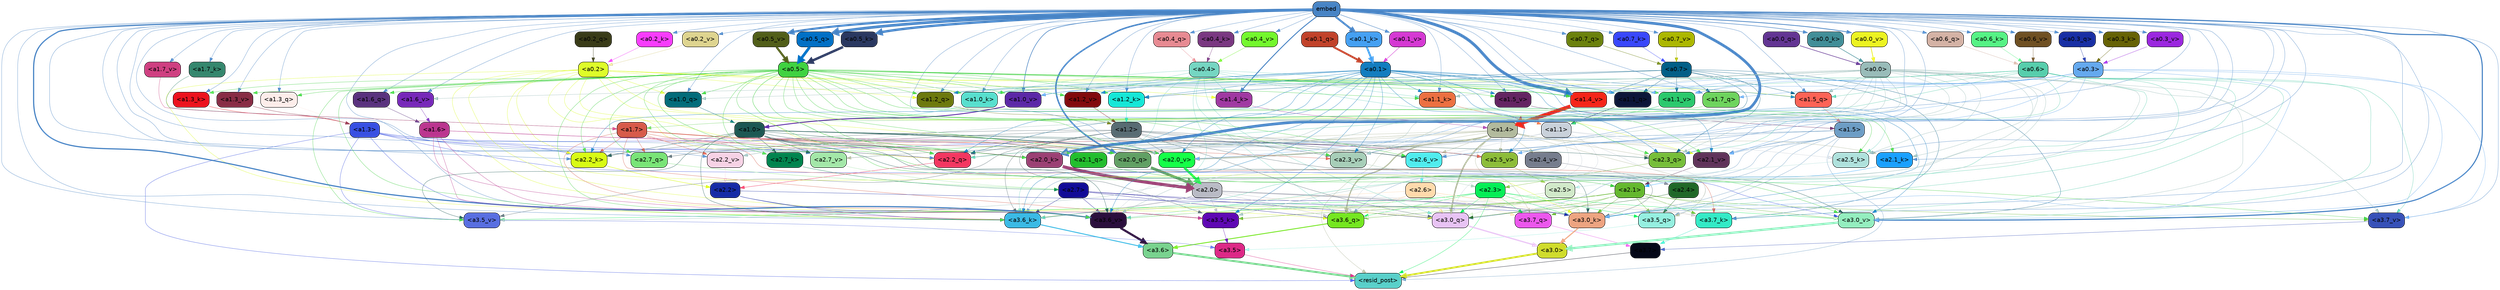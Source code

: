 strict digraph "" {
	graph [bgcolor=transparent,
		layout=dot,
		overlap=false,
		splines=true
	];
	"<a3.7>"	[color=black,
		fillcolor="#050818",
		fontname=Helvetica,
		shape=box,
		style="filled, rounded"];
	"<resid_post>"	[color=black,
		fillcolor="#59d0ca",
		fontname=Helvetica,
		shape=box,
		style="filled, rounded"];
	"<a3.7>" -> "<resid_post>"	[color="#050818",
		penwidth=0.6239100098609924];
	"<a3.6>"	[color=black,
		fillcolor="#79d38f",
		fontname=Helvetica,
		shape=box,
		style="filled, rounded"];
	"<a3.6>" -> "<resid_post>"	[color="#79d38f",
		penwidth=4.569062113761902];
	"<a3.5>"	[color=black,
		fillcolor="#dd2987",
		fontname=Helvetica,
		shape=box,
		style="filled, rounded"];
	"<a3.5>" -> "<resid_post>"	[color="#dd2987",
		penwidth=0.6];
	"<a3.0>"	[color=black,
		fillcolor="#d0dc2c",
		fontname=Helvetica,
		shape=box,
		style="filled, rounded"];
	"<a3.0>" -> "<resid_post>"	[color="#d0dc2c",
		penwidth=4.283544182777405];
	"<a2.3>"	[color=black,
		fillcolor="#05ee56",
		fontname=Helvetica,
		shape=box,
		style="filled, rounded"];
	"<a2.3>" -> "<resid_post>"	[color="#05ee56",
		penwidth=0.6];
	"<a3.7_q>"	[color=black,
		fillcolor="#ec57ed",
		fontname=Helvetica,
		shape=box,
		style="filled, rounded"];
	"<a2.3>" -> "<a3.7_q>"	[color="#05ee56",
		penwidth=0.6];
	"<a3.6_q>"	[color=black,
		fillcolor="#75e721",
		fontname=Helvetica,
		shape=box,
		style="filled, rounded"];
	"<a2.3>" -> "<a3.6_q>"	[color="#05ee56",
		penwidth=0.6];
	"<a3.5_q>"	[color=black,
		fillcolor="#95efe0",
		fontname=Helvetica,
		shape=box,
		style="filled, rounded"];
	"<a2.3>" -> "<a3.5_q>"	[color="#05ee56",
		penwidth=0.6];
	"<a3.0_q>"	[color=black,
		fillcolor="#e8c3f4",
		fontname=Helvetica,
		shape=box,
		style="filled, rounded"];
	"<a2.3>" -> "<a3.0_q>"	[color="#05ee56",
		penwidth=0.6];
	"<a3.0_k>"	[color=black,
		fillcolor="#eda481",
		fontname=Helvetica,
		shape=box,
		style="filled, rounded"];
	"<a2.3>" -> "<a3.0_k>"	[color="#05ee56",
		penwidth=0.6];
	"<a3.6_v>"	[color=black,
		fillcolor="#2b0f3d",
		fontname=Helvetica,
		shape=box,
		style="filled, rounded"];
	"<a2.3>" -> "<a3.6_v>"	[color="#05ee56",
		penwidth=0.6];
	"<a3.5_v>"	[color=black,
		fillcolor="#596fe1",
		fontname=Helvetica,
		shape=box,
		style="filled, rounded"];
	"<a2.3>" -> "<a3.5_v>"	[color="#05ee56",
		penwidth=0.6];
	"<a3.0_v>"	[color=black,
		fillcolor="#94eebf",
		fontname=Helvetica,
		shape=box,
		style="filled, rounded"];
	"<a2.3>" -> "<a3.0_v>"	[color="#05ee56",
		penwidth=0.6];
	"<a1.5>"	[color=black,
		fillcolor="#6d9dc5",
		fontname=Helvetica,
		shape=box,
		style="filled, rounded"];
	"<a1.5>" -> "<resid_post>"	[color="#6d9dc5",
		penwidth=0.6];
	"<a1.5>" -> "<a3.6_q>"	[color="#6d9dc5",
		penwidth=0.6];
	"<a1.5>" -> "<a3.5_q>"	[color="#6d9dc5",
		penwidth=0.6];
	"<a1.5>" -> "<a3.0_q>"	[color="#6d9dc5",
		penwidth=0.6];
	"<a3.6_k>"	[color=black,
		fillcolor="#3bbae5",
		fontname=Helvetica,
		shape=box,
		style="filled, rounded"];
	"<a1.5>" -> "<a3.6_k>"	[color="#6d9dc5",
		penwidth=0.6];
	"<a1.5>" -> "<a3.0_k>"	[color="#6d9dc5",
		penwidth=0.6];
	"<a2.2_q>"	[color=black,
		fillcolor="#f33761",
		fontname=Helvetica,
		shape=box,
		style="filled, rounded"];
	"<a1.5>" -> "<a2.2_q>"	[color="#6d9dc5",
		penwidth=0.6];
	"<a2.7_v>"	[color=black,
		fillcolor="#a3e7a8",
		fontname=Helvetica,
		shape=box,
		style="filled, rounded"];
	"<a1.5>" -> "<a2.7_v>"	[color="#6d9dc5",
		penwidth=0.6];
	"<a2.6_v>"	[color=black,
		fillcolor="#50ecee",
		fontname=Helvetica,
		shape=box,
		style="filled, rounded"];
	"<a1.5>" -> "<a2.6_v>"	[color="#6d9dc5",
		penwidth=0.6];
	"<a2.1_v>"	[color=black,
		fillcolor="#60335a",
		fontname=Helvetica,
		shape=box,
		style="filled, rounded"];
	"<a1.5>" -> "<a2.1_v>"	[color="#6d9dc5",
		penwidth=0.6];
	"<a1.4>"	[color=black,
		fillcolor="#b2ba9d",
		fontname=Helvetica,
		shape=box,
		style="filled, rounded"];
	"<a1.4>" -> "<resid_post>"	[color="#b2ba9d",
		penwidth=0.6];
	"<a1.4>" -> "<a3.7_q>"	[color="#b2ba9d",
		penwidth=0.6];
	"<a1.4>" -> "<a3.6_q>"	[color="#b2ba9d",
		penwidth=2.7536282539367676];
	"<a1.4>" -> "<a3.5_q>"	[color="#b2ba9d",
		penwidth=0.6];
	"<a1.4>" -> "<a3.0_q>"	[color="#b2ba9d",
		penwidth=3.3369133472442627];
	"<a2.3_q>"	[color=black,
		fillcolor="#77be3a",
		fontname=Helvetica,
		shape=box,
		style="filled, rounded"];
	"<a1.4>" -> "<a2.3_q>"	[color="#b2ba9d",
		penwidth=0.6];
	"<a1.4>" -> "<a2.2_q>"	[color="#b2ba9d",
		penwidth=0.6];
	"<a2.1_q>"	[color=black,
		fillcolor="#23be2e",
		fontname=Helvetica,
		shape=box,
		style="filled, rounded"];
	"<a1.4>" -> "<a2.1_q>"	[color="#b2ba9d",
		penwidth=0.6];
	"<a2.0_q>"	[color=black,
		fillcolor="#61a064",
		fontname=Helvetica,
		shape=box,
		style="filled, rounded"];
	"<a1.4>" -> "<a2.0_q>"	[color="#b2ba9d",
		penwidth=0.6];
	"<a2.1_k>"	[color=black,
		fillcolor="#1aa0fe",
		fontname=Helvetica,
		shape=box,
		style="filled, rounded"];
	"<a1.4>" -> "<a2.1_k>"	[color="#b2ba9d",
		penwidth=0.6];
	"<a1.4>" -> "<a2.7_v>"	[color="#b2ba9d",
		penwidth=0.6];
	"<a1.4>" -> "<a2.6_v>"	[color="#b2ba9d",
		penwidth=0.6];
	"<a2.5_v>"	[color=black,
		fillcolor="#8dbd39",
		fontname=Helvetica,
		shape=box,
		style="filled, rounded"];
	"<a1.4>" -> "<a2.5_v>"	[color="#b2ba9d",
		penwidth=0.6];
	"<a2.4_v>"	[color=black,
		fillcolor="#767d8d",
		fontname=Helvetica,
		shape=box,
		style="filled, rounded"];
	"<a1.4>" -> "<a2.4_v>"	[color="#b2ba9d",
		penwidth=0.6];
	"<a1.4>" -> "<a2.1_v>"	[color="#b2ba9d",
		penwidth=0.6];
	"<a2.0_v>"	[color=black,
		fillcolor="#15ff48",
		fontname=Helvetica,
		shape=box,
		style="filled, rounded"];
	"<a1.4>" -> "<a2.0_v>"	[color="#b2ba9d",
		penwidth=2.2818827629089355];
	"<a1.3>"	[color=black,
		fillcolor="#3850e2",
		fontname=Helvetica,
		shape=box,
		style="filled, rounded"];
	"<a1.3>" -> "<resid_post>"	[color="#3850e2",
		penwidth=0.6];
	"<a1.3>" -> "<a3.6_v>"	[color="#3850e2",
		penwidth=0.6];
	"<a1.3>" -> "<a3.5_v>"	[color="#3850e2",
		penwidth=0.6];
	"<a1.3>" -> "<a3.0_v>"	[color="#3850e2",
		penwidth=0.6];
	"<a1.3>" -> "<a2.2_q>"	[color="#3850e2",
		penwidth=0.6];
	"<a1.3>" -> "<a2.1_q>"	[color="#3850e2",
		penwidth=0.6];
	"<a2.2_k>"	[color=black,
		fillcolor="#d8fb15",
		fontname=Helvetica,
		shape=box,
		style="filled, rounded"];
	"<a1.3>" -> "<a2.2_k>"	[color="#3850e2",
		penwidth=0.6];
	"<a1.3>" -> "<a2.5_v>"	[color="#3850e2",
		penwidth=0.6];
	"<a3.7_q>" -> "<a3.7>"	[color="#ec57ed",
		penwidth=0.6];
	"<a3.6_q>" -> "<a3.6>"	[color="#75e721",
		penwidth=2.0344843566417694];
	"<a3.5_q>" -> "<a3.5>"	[color="#95efe0",
		penwidth=0.6];
	"<a3.0_q>" -> "<a3.0>"	[color="#e8c3f4",
		penwidth=2.863015294075012];
	"<a3.7_k>"	[color=black,
		fillcolor="#34eac6",
		fontname=Helvetica,
		shape=box,
		style="filled, rounded"];
	"<a3.7_k>" -> "<a3.7>"	[color="#34eac6",
		penwidth=0.6];
	"<a3.6_k>" -> "<a3.6>"	[color="#3bbae5",
		penwidth=2.1770318150520325];
	"<a3.5_k>"	[color=black,
		fillcolor="#5f08b4",
		fontname=Helvetica,
		shape=box,
		style="filled, rounded"];
	"<a3.5_k>" -> "<a3.5>"	[color="#5f08b4",
		penwidth=0.6];
	"<a3.0_k>" -> "<a3.0>"	[color="#eda481",
		penwidth=2.6323853135108948];
	"<a3.7_v>"	[color=black,
		fillcolor="#3751b8",
		fontname=Helvetica,
		shape=box,
		style="filled, rounded"];
	"<a3.7_v>" -> "<a3.7>"	[color="#3751b8",
		penwidth=0.6];
	"<a3.6_v>" -> "<a3.6>"	[color="#2b0f3d",
		penwidth=4.972373723983765];
	"<a3.5_v>" -> "<a3.5>"	[color="#596fe1",
		penwidth=0.6];
	"<a3.0_v>" -> "<a3.0>"	[color="#94eebf",
		penwidth=5.1638524532318115];
	"<a2.6>"	[color=black,
		fillcolor="#ffdaac",
		fontname=Helvetica,
		shape=box,
		style="filled, rounded"];
	"<a2.6>" -> "<a3.7_q>"	[color="#ffdaac",
		penwidth=0.6];
	"<a2.6>" -> "<a3.6_q>"	[color="#ffdaac",
		penwidth=0.6];
	"<a2.6>" -> "<a3.0_q>"	[color="#ffdaac",
		penwidth=0.6];
	"<a2.6>" -> "<a3.7_k>"	[color="#ffdaac",
		penwidth=0.6];
	"<a2.6>" -> "<a3.6_k>"	[color="#ffdaac",
		penwidth=0.6];
	"<a2.6>" -> "<a3.5_k>"	[color="#ffdaac",
		penwidth=0.6];
	"<a2.6>" -> "<a3.0_k>"	[color="#ffdaac",
		penwidth=0.6];
	"<a2.1>"	[color=black,
		fillcolor="#64b82e",
		fontname=Helvetica,
		shape=box,
		style="filled, rounded"];
	"<a2.1>" -> "<a3.7_q>"	[color="#64b82e",
		penwidth=0.6];
	"<a2.1>" -> "<a3.6_q>"	[color="#64b82e",
		penwidth=0.6];
	"<a2.1>" -> "<a3.5_q>"	[color="#64b82e",
		penwidth=0.6];
	"<a2.1>" -> "<a3.0_q>"	[color="#64b82e",
		penwidth=0.6];
	"<a2.1>" -> "<a3.7_k>"	[color="#64b82e",
		penwidth=0.6];
	"<a2.1>" -> "<a3.6_k>"	[color="#64b82e",
		penwidth=0.6];
	"<a2.1>" -> "<a3.5_k>"	[color="#64b82e",
		penwidth=0.6];
	"<a2.1>" -> "<a3.0_k>"	[color="#64b82e",
		penwidth=0.6];
	"<a2.1>" -> "<a3.7_v>"	[color="#64b82e",
		penwidth=0.6];
	"<a2.1>" -> "<a3.6_v>"	[color="#64b82e",
		penwidth=0.6];
	"<a2.1>" -> "<a3.0_v>"	[color="#64b82e",
		penwidth=0.6];
	"<a2.7>"	[color=black,
		fillcolor="#110b97",
		fontname=Helvetica,
		shape=box,
		style="filled, rounded"];
	"<a2.7>" -> "<a3.6_q>"	[color="#110b97",
		penwidth=0.6];
	"<a2.7>" -> "<a3.0_q>"	[color="#110b97",
		penwidth=0.6];
	"<a2.7>" -> "<a3.6_k>"	[color="#110b97",
		penwidth=0.6];
	"<a2.7>" -> "<a3.0_k>"	[color="#110b97",
		penwidth=0.6];
	"<a2.7>" -> "<a3.6_v>"	[color="#110b97",
		penwidth=0.6];
	"<a2.5>"	[color=black,
		fillcolor="#d1e9c9",
		fontname=Helvetica,
		shape=box,
		style="filled, rounded"];
	"<a2.5>" -> "<a3.6_q>"	[color="#d1e9c9",
		penwidth=0.6];
	"<a2.5>" -> "<a3.0_q>"	[color="#d1e9c9",
		penwidth=0.6];
	"<a2.5>" -> "<a3.0_k>"	[color="#d1e9c9",
		penwidth=0.6];
	"<a2.5>" -> "<a3.6_v>"	[color="#d1e9c9",
		penwidth=0.6];
	"<a2.5>" -> "<a3.0_v>"	[color="#d1e9c9",
		penwidth=0.6];
	"<a2.0>"	[color=black,
		fillcolor="#b9bbc5",
		fontname=Helvetica,
		shape=box,
		style="filled, rounded"];
	"<a2.0>" -> "<a3.6_q>"	[color="#b9bbc5",
		penwidth=0.6];
	"<a2.0>" -> "<a3.0_q>"	[color="#b9bbc5",
		penwidth=0.6];
	"<a2.0>" -> "<a3.7_k>"	[color="#b9bbc5",
		penwidth=0.6];
	"<a2.0>" -> "<a3.6_k>"	[color="#b9bbc5",
		penwidth=1.7047871947288513];
	"<a2.0>" -> "<a3.5_k>"	[color="#b9bbc5",
		penwidth=0.6];
	"<a2.0>" -> "<a3.0_k>"	[color="#b9bbc5",
		penwidth=2.239806979894638];
	"<a1.1>"	[color=black,
		fillcolor="#c9d1da",
		fontname=Helvetica,
		shape=box,
		style="filled, rounded"];
	"<a1.1>" -> "<a3.6_q>"	[color="#c9d1da",
		penwidth=0.6];
	"<a1.1>" -> "<a3.0_q>"	[color="#c9d1da",
		penwidth=0.6];
	"<a1.1>" -> "<a3.0_k>"	[color="#c9d1da",
		penwidth=0.6];
	"<a1.1>" -> "<a3.6_v>"	[color="#c9d1da",
		penwidth=0.6];
	"<a2.7_q>"	[color=black,
		fillcolor="#79e477",
		fontname=Helvetica,
		shape=box,
		style="filled, rounded"];
	"<a1.1>" -> "<a2.7_q>"	[color="#c9d1da",
		penwidth=0.6];
	"<a2.5_k>"	[color=black,
		fillcolor="#afe1dc",
		fontname=Helvetica,
		shape=box,
		style="filled, rounded"];
	"<a1.1>" -> "<a2.5_k>"	[color="#c9d1da",
		penwidth=0.6];
	"<a2.0_k>"	[color=black,
		fillcolor="#9b4174",
		fontname=Helvetica,
		shape=box,
		style="filled, rounded"];
	"<a1.1>" -> "<a2.0_k>"	[color="#c9d1da",
		penwidth=0.6];
	"<a1.1>" -> "<a2.6_v>"	[color="#c9d1da",
		penwidth=0.6];
	"<a2.2_v>"	[color=black,
		fillcolor="#f6d2e5",
		fontname=Helvetica,
		shape=box,
		style="filled, rounded"];
	"<a1.1>" -> "<a2.2_v>"	[color="#c9d1da",
		penwidth=0.6];
	"<a1.1>" -> "<a2.1_v>"	[color="#c9d1da",
		penwidth=0.6];
	"<a1.1>" -> "<a2.0_v>"	[color="#c9d1da",
		penwidth=0.6];
	"<a0.4>"	[color=black,
		fillcolor="#75d6c2",
		fontname=Helvetica,
		shape=box,
		style="filled, rounded"];
	"<a0.4>" -> "<a3.6_q>"	[color="#75d6c2",
		penwidth=0.6];
	"<a0.4>" -> "<a3.0_q>"	[color="#75d6c2",
		penwidth=0.6];
	"<a0.4>" -> "<a3.6_k>"	[color="#75d6c2",
		penwidth=0.6];
	"<a0.4>" -> "<a2.5_k>"	[color="#75d6c2",
		penwidth=0.6];
	"<a0.4>" -> "<a2.0_k>"	[color="#75d6c2",
		penwidth=0.6];
	"<a1.4_k>"	[color=black,
		fillcolor="#a039a2",
		fontname=Helvetica,
		shape=box,
		style="filled, rounded"];
	"<a0.4>" -> "<a1.4_k>"	[color="#75d6c2",
		penwidth=0.6];
	"<a1.1_k>"	[color=black,
		fillcolor="#ec7041",
		fontname=Helvetica,
		shape=box,
		style="filled, rounded"];
	"<a0.4>" -> "<a1.1_k>"	[color="#75d6c2",
		penwidth=0.6];
	"<a1.0_k>"	[color=black,
		fillcolor="#58dfce",
		fontname=Helvetica,
		shape=box,
		style="filled, rounded"];
	"<a0.4>" -> "<a1.0_k>"	[color="#75d6c2",
		penwidth=0.6];
	"<a1.4_v>"	[color=black,
		fillcolor="#f52619",
		fontname=Helvetica,
		shape=box,
		style="filled, rounded"];
	"<a0.4>" -> "<a1.4_v>"	[color="#75d6c2",
		penwidth=0.6];
	"<a1.2_v>"	[color=black,
		fillcolor="#820b0d",
		fontname=Helvetica,
		shape=box,
		style="filled, rounded"];
	"<a0.4>" -> "<a1.2_v>"	[color="#75d6c2",
		penwidth=0.6];
	"<a0.2>"	[color=black,
		fillcolor="#defd29",
		fontname=Helvetica,
		shape=box,
		style="filled, rounded"];
	"<a0.2>" -> "<a3.6_q>"	[color="#defd29",
		penwidth=0.6];
	"<a0.2>" -> "<a3.0_q>"	[color="#defd29",
		penwidth=0.6];
	"<a0.2>" -> "<a3.6_k>"	[color="#defd29",
		penwidth=0.6];
	"<a0.2>" -> "<a3.0_k>"	[color="#defd29",
		penwidth=0.6];
	"<a0.2>" -> "<a2.2_q>"	[color="#defd29",
		penwidth=0.6];
	"<a0.2>" -> "<a2.2_k>"	[color="#defd29",
		penwidth=0.6];
	"<a0.2>" -> "<a2.0_k>"	[color="#defd29",
		penwidth=0.6];
	"<a0.2>" -> "<a2.7_v>"	[color="#defd29",
		penwidth=0.6];
	"<a0.2>" -> "<a2.1_v>"	[color="#defd29",
		penwidth=0.6];
	"<a0.2>" -> "<a2.0_v>"	[color="#defd29",
		penwidth=0.6];
	"<a1.5_q>"	[color=black,
		fillcolor="#fd6356",
		fontname=Helvetica,
		shape=box,
		style="filled, rounded"];
	"<a0.2>" -> "<a1.5_q>"	[color="#defd29",
		penwidth=0.6];
	"<a1.2_q>"	[color=black,
		fillcolor="#6d790e",
		fontname=Helvetica,
		shape=box,
		style="filled, rounded"];
	"<a0.2>" -> "<a1.2_q>"	[color="#defd29",
		penwidth=0.6];
	"<a1.0_q>"	[color=black,
		fillcolor="#036c7a",
		fontname=Helvetica,
		shape=box,
		style="filled, rounded"];
	"<a0.2>" -> "<a1.0_q>"	[color="#defd29",
		penwidth=0.6];
	"<a0.2>" -> "<a1.4_k>"	[color="#defd29",
		penwidth=0.6];
	"<a0.2>" -> "<a1.0_k>"	[color="#defd29",
		penwidth=0.6];
	"<a0.2>" -> "<a1.4_v>"	[color="#defd29",
		penwidth=0.6];
	"<a2.4>"	[color=black,
		fillcolor="#206828",
		fontname=Helvetica,
		shape=box,
		style="filled, rounded"];
	"<a2.4>" -> "<a3.5_q>"	[color="#206828",
		penwidth=0.6];
	"<a2.4>" -> "<a3.0_q>"	[color="#206828",
		penwidth=0.6];
	"<a1.2>"	[color=black,
		fillcolor="#586c73",
		fontname=Helvetica,
		shape=box,
		style="filled, rounded"];
	"<a1.2>" -> "<a3.0_q>"	[color="#586c73",
		penwidth=0.6];
	"<a1.2>" -> "<a3.6_k>"	[color="#586c73",
		penwidth=0.6];
	"<a1.2>" -> "<a3.5_k>"	[color="#586c73",
		penwidth=0.6];
	"<a1.2>" -> "<a3.0_k>"	[color="#586c73",
		penwidth=0.6];
	"<a1.2>" -> "<a3.5_v>"	[color="#586c73",
		penwidth=0.6];
	"<a1.2>" -> "<a2.7_q>"	[color="#586c73",
		penwidth=0.6];
	"<a1.2>" -> "<a2.2_q>"	[color="#586c73",
		penwidth=0.6];
	"<a1.2>" -> "<a2.2_k>"	[color="#586c73",
		penwidth=0.6];
	"<a1.2>" -> "<a2.6_v>"	[color="#586c73",
		penwidth=0.6];
	"<a1.2>" -> "<a2.5_v>"	[color="#586c73",
		penwidth=0.6];
	"<a2.3_v>"	[color=black,
		fillcolor="#a7ceb8",
		fontname=Helvetica,
		shape=box,
		style="filled, rounded"];
	"<a1.2>" -> "<a2.3_v>"	[color="#586c73",
		penwidth=0.6];
	"<a1.2>" -> "<a2.0_v>"	[color="#586c73",
		penwidth=0.6];
	"<a1.7>"	[color=black,
		fillcolor="#d75b4a",
		fontname=Helvetica,
		shape=box,
		style="filled, rounded"];
	"<a1.7>" -> "<a3.7_k>"	[color="#d75b4a",
		penwidth=0.6];
	"<a1.7>" -> "<a3.5_k>"	[color="#d75b4a",
		penwidth=0.6];
	"<a1.7>" -> "<a3.6_v>"	[color="#d75b4a",
		penwidth=0.6];
	"<a1.7>" -> "<a2.7_q>"	[color="#d75b4a",
		penwidth=0.6];
	"<a1.7>" -> "<a2.2_q>"	[color="#d75b4a",
		penwidth=0.6];
	"<a1.7>" -> "<a2.0_q>"	[color="#d75b4a",
		penwidth=0.6];
	"<a1.7>" -> "<a2.2_k>"	[color="#d75b4a",
		penwidth=0.6];
	"<a1.7>" -> "<a2.0_k>"	[color="#d75b4a",
		penwidth=0.6];
	"<a1.7>" -> "<a2.5_v>"	[color="#d75b4a",
		penwidth=0.6];
	"<a1.7>" -> "<a2.3_v>"	[color="#d75b4a",
		penwidth=0.6];
	"<a1.7>" -> "<a2.2_v>"	[color="#d75b4a",
		penwidth=0.6];
	"<a0.7>"	[color=black,
		fillcolor="#025f87",
		fontname=Helvetica,
		shape=box,
		style="filled, rounded"];
	"<a0.7>" -> "<a3.7_k>"	[color="#025f87",
		penwidth=0.6];
	"<a0.7>" -> "<a3.0_v>"	[color="#025f87",
		penwidth=0.6];
	"<a0.7>" -> "<a2.3_q>"	[color="#025f87",
		penwidth=0.6];
	"<a0.7>" -> "<a2.2_q>"	[color="#025f87",
		penwidth=0.6];
	"<a1.7_q>"	[color=black,
		fillcolor="#6ed45d",
		fontname=Helvetica,
		shape=box,
		style="filled, rounded"];
	"<a0.7>" -> "<a1.7_q>"	[color="#025f87",
		penwidth=0.6];
	"<a0.7>" -> "<a1.5_q>"	[color="#025f87",
		penwidth=0.6];
	"<a1.1_q>"	[color=black,
		fillcolor="#0c1639",
		fontname=Helvetica,
		shape=box,
		style="filled, rounded"];
	"<a0.7>" -> "<a1.1_q>"	[color="#025f87",
		penwidth=0.6];
	"<a1.2_k>"	[color=black,
		fillcolor="#16e7d7",
		fontname=Helvetica,
		shape=box,
		style="filled, rounded"];
	"<a0.7>" -> "<a1.2_k>"	[color="#025f87",
		penwidth=0.6];
	"<a0.7>" -> "<a1.0_k>"	[color="#025f87",
		penwidth=0.6];
	"<a0.7>" -> "<a1.4_v>"	[color="#025f87",
		penwidth=0.6];
	"<a1.1_v>"	[color=black,
		fillcolor="#2bc96d",
		fontname=Helvetica,
		shape=box,
		style="filled, rounded"];
	"<a0.7>" -> "<a1.1_v>"	[color="#025f87",
		penwidth=0.6];
	"<a0.6>"	[color=black,
		fillcolor="#57ceac",
		fontname=Helvetica,
		shape=box,
		style="filled, rounded"];
	"<a0.6>" -> "<a3.7_k>"	[color="#57ceac",
		penwidth=0.6];
	"<a0.6>" -> "<a3.6_k>"	[color="#57ceac",
		penwidth=0.6];
	"<a0.6>" -> "<a3.0_k>"	[color="#57ceac",
		penwidth=0.6];
	"<a0.6>" -> "<a3.7_v>"	[color="#57ceac",
		penwidth=0.6];
	"<a0.6>" -> "<a3.6_v>"	[color="#57ceac",
		penwidth=0.6];
	"<a0.6>" -> "<a3.0_v>"	[color="#57ceac",
		penwidth=0.6];
	"<a0.6>" -> "<a2.3_q>"	[color="#57ceac",
		penwidth=0.6];
	"<a0.6>" -> "<a2.2_q>"	[color="#57ceac",
		penwidth=0.6];
	"<a0.6>" -> "<a1.5_q>"	[color="#57ceac",
		penwidth=0.6];
	"<a0.6>" -> "<a1.2_q>"	[color="#57ceac",
		penwidth=0.6];
	"<a0.6>" -> "<a1.0_k>"	[color="#57ceac",
		penwidth=0.6];
	"<a0.6>" -> "<a1.4_v>"	[color="#57ceac",
		penwidth=0.6];
	embed	[color=black,
		fillcolor="#4884c5",
		fontname=Helvetica,
		shape=box,
		style="filled, rounded"];
	embed -> "<a3.7_k>"	[color="#4884c5",
		penwidth=0.6];
	embed -> "<a3.6_k>"	[color="#4884c5",
		penwidth=0.6];
	embed -> "<a3.5_k>"	[color="#4884c5",
		penwidth=0.6];
	embed -> "<a3.0_k>"	[color="#4884c5",
		penwidth=0.6];
	embed -> "<a3.7_v>"	[color="#4884c5",
		penwidth=0.6];
	embed -> "<a3.6_v>"	[color="#4884c5",
		penwidth=2.7369276881217957];
	embed -> "<a3.5_v>"	[color="#4884c5",
		penwidth=0.6];
	embed -> "<a3.0_v>"	[color="#4884c5",
		penwidth=2.5778204202651978];
	embed -> "<a2.7_q>"	[color="#4884c5",
		penwidth=0.6];
	embed -> "<a2.3_q>"	[color="#4884c5",
		penwidth=0.6];
	embed -> "<a2.2_q>"	[color="#4884c5",
		penwidth=0.6];
	embed -> "<a2.1_q>"	[color="#4884c5",
		penwidth=0.6];
	embed -> "<a2.0_q>"	[color="#4884c5",
		penwidth=3.459219217300415];
	embed -> "<a2.5_k>"	[color="#4884c5",
		penwidth=0.6];
	embed -> "<a2.2_k>"	[color="#4884c5",
		penwidth=0.6363201141357422];
	embed -> "<a2.1_k>"	[color="#4884c5",
		penwidth=0.6];
	embed -> "<a2.0_k>"	[color="#4884c5",
		penwidth=6.407642982900143];
	embed -> "<a2.7_v>"	[color="#4884c5",
		penwidth=0.6];
	embed -> "<a2.6_v>"	[color="#4884c5",
		penwidth=0.6];
	embed -> "<a2.5_v>"	[color="#4884c5",
		penwidth=0.6];
	embed -> "<a2.3_v>"	[color="#4884c5",
		penwidth=0.6];
	embed -> "<a2.2_v>"	[color="#4884c5",
		penwidth=0.6175012588500977];
	embed -> "<a2.1_v>"	[color="#4884c5",
		penwidth=0.6];
	embed -> "<a2.0_v>"	[color="#4884c5",
		penwidth=0.6];
	embed -> "<a1.7_q>"	[color="#4884c5",
		penwidth=0.6];
	"<a1.6_q>"	[color=black,
		fillcolor="#5a327e",
		fontname=Helvetica,
		shape=box,
		style="filled, rounded"];
	embed -> "<a1.6_q>"	[color="#4884c5",
		penwidth=0.6];
	embed -> "<a1.5_q>"	[color="#4884c5",
		penwidth=0.6186923980712891];
	"<a1.3_q>"	[color=black,
		fillcolor="#fdedea",
		fontname=Helvetica,
		shape=box,
		style="filled, rounded"];
	embed -> "<a1.3_q>"	[color="#4884c5",
		penwidth=0.6];
	embed -> "<a1.2_q>"	[color="#4884c5",
		penwidth=0.6];
	embed -> "<a1.1_q>"	[color="#4884c5",
		penwidth=0.6];
	embed -> "<a1.0_q>"	[color="#4884c5",
		penwidth=0.6];
	"<a1.7_k>"	[color=black,
		fillcolor="#35876e",
		fontname=Helvetica,
		shape=box,
		style="filled, rounded"];
	embed -> "<a1.7_k>"	[color="#4884c5",
		penwidth=0.6];
	embed -> "<a1.4_k>"	[color="#4884c5",
		penwidth=2.1454997062683105];
	"<a1.3_k>"	[color=black,
		fillcolor="#ec131e",
		fontname=Helvetica,
		shape=box,
		style="filled, rounded"];
	embed -> "<a1.3_k>"	[color="#4884c5",
		penwidth=0.6];
	embed -> "<a1.2_k>"	[color="#4884c5",
		penwidth=0.6];
	embed -> "<a1.1_k>"	[color="#4884c5",
		penwidth=0.6];
	embed -> "<a1.0_k>"	[color="#4884c5",
		penwidth=0.6];
	"<a1.7_v>"	[color=black,
		fillcolor="#cf4081",
		fontname=Helvetica,
		shape=box,
		style="filled, rounded"];
	embed -> "<a1.7_v>"	[color="#4884c5",
		penwidth=0.6];
	"<a1.6_v>"	[color=black,
		fillcolor="#7728b9",
		fontname=Helvetica,
		shape=box,
		style="filled, rounded"];
	embed -> "<a1.6_v>"	[color="#4884c5",
		penwidth=0.6];
	"<a1.5_v>"	[color=black,
		fillcolor="#642562",
		fontname=Helvetica,
		shape=box,
		style="filled, rounded"];
	embed -> "<a1.5_v>"	[color="#4884c5",
		penwidth=0.6];
	embed -> "<a1.4_v>"	[color="#4884c5",
		penwidth=6.860090345144272];
	"<a1.3_v>"	[color=black,
		fillcolor="#882d45",
		fontname=Helvetica,
		shape=box,
		style="filled, rounded"];
	embed -> "<a1.3_v>"	[color="#4884c5",
		penwidth=0.6];
	embed -> "<a1.2_v>"	[color="#4884c5",
		penwidth=0.6];
	embed -> "<a1.1_v>"	[color="#4884c5",
		penwidth=0.6];
	"<a1.0_v>"	[color=black,
		fillcolor="#5c29a7",
		fontname=Helvetica,
		shape=box,
		style="filled, rounded"];
	embed -> "<a1.0_v>"	[color="#4884c5",
		penwidth=1.2940821647644043];
	"<a0.7_q>"	[color=black,
		fillcolor="#6b810d",
		fontname=Helvetica,
		shape=box,
		style="filled, rounded"];
	embed -> "<a0.7_q>"	[color="#4884c5",
		penwidth=0.6];
	"<a0.6_q>"	[color=black,
		fillcolor="#d4b2a5",
		fontname=Helvetica,
		shape=box,
		style="filled, rounded"];
	embed -> "<a0.6_q>"	[color="#4884c5",
		penwidth=0.6];
	"<a0.5_q>"	[color=black,
		fillcolor="#0270c5",
		fontname=Helvetica,
		shape=box,
		style="filled, rounded"];
	embed -> "<a0.5_q>"	[color="#4884c5",
		penwidth=6.432046175003052];
	"<a0.4_q>"	[color=black,
		fillcolor="#e78a92",
		fontname=Helvetica,
		shape=box,
		style="filled, rounded"];
	embed -> "<a0.4_q>"	[color="#4884c5",
		penwidth=0.6];
	"<a0.3_q>"	[color=black,
		fillcolor="#182fa4",
		fontname=Helvetica,
		shape=box,
		style="filled, rounded"];
	embed -> "<a0.3_q>"	[color="#4884c5",
		penwidth=0.6];
	"<a0.7_k>"	[color=black,
		fillcolor="#3947fb",
		fontname=Helvetica,
		shape=box,
		style="filled, rounded"];
	embed -> "<a0.7_k>"	[color="#4884c5",
		penwidth=0.6];
	"<a0.6_k>"	[color=black,
		fillcolor="#55f285",
		fontname=Helvetica,
		shape=box,
		style="filled, rounded"];
	embed -> "<a0.6_k>"	[color="#4884c5",
		penwidth=0.6];
	"<a0.5_k>"	[color=black,
		fillcolor="#2a3860",
		fontname=Helvetica,
		shape=box,
		style="filled, rounded"];
	embed -> "<a0.5_k>"	[color="#4884c5",
		penwidth=5.6277079582214355];
	"<a0.4_k>"	[color=black,
		fillcolor="#7a3881",
		fontname=Helvetica,
		shape=box,
		style="filled, rounded"];
	embed -> "<a0.4_k>"	[color="#4884c5",
		penwidth=0.6];
	"<a0.3_k>"	[color=black,
		fillcolor="#666205",
		fontname=Helvetica,
		shape=box,
		style="filled, rounded"];
	embed -> "<a0.3_k>"	[color="#4884c5",
		penwidth=0.6];
	"<a0.2_k>"	[color=black,
		fillcolor="#f73cfc",
		fontname=Helvetica,
		shape=box,
		style="filled, rounded"];
	embed -> "<a0.2_k>"	[color="#4884c5",
		penwidth=0.6036472320556641];
	"<a0.1_k>"	[color=black,
		fillcolor="#45a0f2",
		fontname=Helvetica,
		shape=box,
		style="filled, rounded"];
	embed -> "<a0.1_k>"	[color="#4884c5",
		penwidth=4.451653957366943];
	"<a0.0_k>"	[color=black,
		fillcolor="#418e98",
		fontname=Helvetica,
		shape=box,
		style="filled, rounded"];
	embed -> "<a0.0_k>"	[color="#4884c5",
		penwidth=1.1249923706054688];
	"<a0.7_v>"	[color=black,
		fillcolor="#acb701",
		fontname=Helvetica,
		shape=box,
		style="filled, rounded"];
	embed -> "<a0.7_v>"	[color="#4884c5",
		penwidth=0.6];
	"<a0.6_v>"	[color=black,
		fillcolor="#6f5023",
		fontname=Helvetica,
		shape=box,
		style="filled, rounded"];
	embed -> "<a0.6_v>"	[color="#4884c5",
		penwidth=0.6];
	"<a0.5_v>"	[color=black,
		fillcolor="#515e19",
		fontname=Helvetica,
		shape=box,
		style="filled, rounded"];
	embed -> "<a0.5_v>"	[color="#4884c5",
		penwidth=4.899768829345703];
	"<a0.4_v>"	[color=black,
		fillcolor="#73f72d",
		fontname=Helvetica,
		shape=box,
		style="filled, rounded"];
	embed -> "<a0.4_v>"	[color="#4884c5",
		penwidth=0.6];
	"<a0.3_v>"	[color=black,
		fillcolor="#9b27df",
		fontname=Helvetica,
		shape=box,
		style="filled, rounded"];
	embed -> "<a0.3_v>"	[color="#4884c5",
		penwidth=0.6];
	"<a0.2_v>"	[color=black,
		fillcolor="#ded48f",
		fontname=Helvetica,
		shape=box,
		style="filled, rounded"];
	embed -> "<a0.2_v>"	[color="#4884c5",
		penwidth=0.6];
	"<a0.1_v>"	[color=black,
		fillcolor="#d539d3",
		fontname=Helvetica,
		shape=box,
		style="filled, rounded"];
	embed -> "<a0.1_v>"	[color="#4884c5",
		penwidth=0.8765974044799805];
	"<a0.0_v>"	[color=black,
		fillcolor="#ecf321",
		fontname=Helvetica,
		shape=box,
		style="filled, rounded"];
	embed -> "<a0.0_v>"	[color="#4884c5",
		penwidth=1.6807727813720703];
	"<a2.2>"	[color=black,
		fillcolor="#162ba6",
		fontname=Helvetica,
		shape=box,
		style="filled, rounded"];
	"<a2.2>" -> "<a3.6_k>"	[color="#162ba6",
		penwidth=0.6];
	"<a2.2>" -> "<a3.0_k>"	[color="#162ba6",
		penwidth=0.6];
	"<a2.2>" -> "<a3.6_v>"	[color="#162ba6",
		penwidth=0.6];
	"<a1.6>"	[color=black,
		fillcolor="#bb358f",
		fontname=Helvetica,
		shape=box,
		style="filled, rounded"];
	"<a1.6>" -> "<a3.6_k>"	[color="#bb358f",
		penwidth=0.6];
	"<a1.6>" -> "<a3.5_k>"	[color="#bb358f",
		penwidth=0.6];
	"<a1.6>" -> "<a3.6_v>"	[color="#bb358f",
		penwidth=0.6];
	"<a1.6>" -> "<a2.0_k>"	[color="#bb358f",
		penwidth=0.6];
	"<a1.6>" -> "<a2.0_v>"	[color="#bb358f",
		penwidth=0.6];
	"<a1.0>"	[color=black,
		fillcolor="#1d5853",
		fontname=Helvetica,
		shape=box,
		style="filled, rounded"];
	"<a1.0>" -> "<a3.6_k>"	[color="#1d5853",
		penwidth=0.6];
	"<a1.0>" -> "<a3.0_k>"	[color="#1d5853",
		penwidth=0.6];
	"<a1.0>" -> "<a3.6_v>"	[color="#1d5853",
		penwidth=0.6];
	"<a1.0>" -> "<a3.5_v>"	[color="#1d5853",
		penwidth=0.6];
	"<a1.0>" -> "<a3.0_v>"	[color="#1d5853",
		penwidth=0.6];
	"<a1.0>" -> "<a2.3_q>"	[color="#1d5853",
		penwidth=0.6];
	"<a1.0>" -> "<a2.2_q>"	[color="#1d5853",
		penwidth=0.6];
	"<a1.0>" -> "<a2.1_q>"	[color="#1d5853",
		penwidth=0.6];
	"<a2.7_k>"	[color=black,
		fillcolor="#01844e",
		fontname=Helvetica,
		shape=box,
		style="filled, rounded"];
	"<a1.0>" -> "<a2.7_k>"	[color="#1d5853",
		penwidth=0.6];
	"<a1.0>" -> "<a2.2_k>"	[color="#1d5853",
		penwidth=0.6];
	"<a1.0>" -> "<a2.0_k>"	[color="#1d5853",
		penwidth=0.6];
	"<a1.0>" -> "<a2.7_v>"	[color="#1d5853",
		penwidth=0.6];
	"<a1.0>" -> "<a2.6_v>"	[color="#1d5853",
		penwidth=0.6];
	"<a1.0>" -> "<a2.0_v>"	[color="#1d5853",
		penwidth=1.2978954315185547];
	"<a0.5>"	[color=black,
		fillcolor="#40d241",
		fontname=Helvetica,
		shape=box,
		style="filled, rounded"];
	"<a0.5>" -> "<a3.6_k>"	[color="#40d241",
		penwidth=0.6];
	"<a0.5>" -> "<a3.7_v>"	[color="#40d241",
		penwidth=0.6];
	"<a0.5>" -> "<a3.6_v>"	[color="#40d241",
		penwidth=0.6];
	"<a0.5>" -> "<a3.5_v>"	[color="#40d241",
		penwidth=0.6];
	"<a0.5>" -> "<a3.0_v>"	[color="#40d241",
		penwidth=0.6];
	"<a0.5>" -> "<a2.7_q>"	[color="#40d241",
		penwidth=0.6];
	"<a0.5>" -> "<a2.3_q>"	[color="#40d241",
		penwidth=0.6];
	"<a0.5>" -> "<a2.2_q>"	[color="#40d241",
		penwidth=0.6];
	"<a0.5>" -> "<a2.1_q>"	[color="#40d241",
		penwidth=0.6];
	"<a0.5>" -> "<a2.0_q>"	[color="#40d241",
		penwidth=0.6];
	"<a0.5>" -> "<a2.7_k>"	[color="#40d241",
		penwidth=0.6];
	"<a0.5>" -> "<a2.5_k>"	[color="#40d241",
		penwidth=0.6];
	"<a0.5>" -> "<a2.2_k>"	[color="#40d241",
		penwidth=0.6];
	"<a0.5>" -> "<a2.1_k>"	[color="#40d241",
		penwidth=0.6];
	"<a0.5>" -> "<a2.0_k>"	[color="#40d241",
		penwidth=0.7721366882324219];
	"<a0.5>" -> "<a2.6_v>"	[color="#40d241",
		penwidth=0.6];
	"<a0.5>" -> "<a2.3_v>"	[color="#40d241",
		penwidth=0.6];
	"<a0.5>" -> "<a2.1_v>"	[color="#40d241",
		penwidth=0.6];
	"<a0.5>" -> "<a2.0_v>"	[color="#40d241",
		penwidth=0.6];
	"<a0.5>" -> "<a1.6_q>"	[color="#40d241",
		penwidth=0.6];
	"<a0.5>" -> "<a1.3_q>"	[color="#40d241",
		penwidth=0.6];
	"<a0.5>" -> "<a1.2_q>"	[color="#40d241",
		penwidth=0.6];
	"<a0.5>" -> "<a1.1_q>"	[color="#40d241",
		penwidth=0.6];
	"<a0.5>" -> "<a1.0_q>"	[color="#40d241",
		penwidth=0.6];
	"<a0.5>" -> "<a1.3_k>"	[color="#40d241",
		penwidth=0.6];
	"<a0.5>" -> "<a1.2_k>"	[color="#40d241",
		penwidth=0.6];
	"<a0.5>" -> "<a1.1_k>"	[color="#40d241",
		penwidth=0.6];
	"<a0.5>" -> "<a1.0_k>"	[color="#40d241",
		penwidth=0.6];
	"<a0.5>" -> "<a1.5_v>"	[color="#40d241",
		penwidth=0.6];
	"<a0.5>" -> "<a1.4_v>"	[color="#40d241",
		penwidth=1.0206317901611328];
	"<a0.5>" -> "<a1.3_v>"	[color="#40d241",
		penwidth=0.6];
	"<a0.5>" -> "<a1.2_v>"	[color="#40d241",
		penwidth=0.6];
	"<a0.5>" -> "<a1.1_v>"	[color="#40d241",
		penwidth=0.6];
	"<a0.5>" -> "<a1.0_v>"	[color="#40d241",
		penwidth=0.6];
	"<a0.1>"	[color=black,
		fillcolor="#137dbf",
		fontname=Helvetica,
		shape=box,
		style="filled, rounded"];
	"<a0.1>" -> "<a3.6_k>"	[color="#137dbf",
		penwidth=0.6];
	"<a0.1>" -> "<a3.5_k>"	[color="#137dbf",
		penwidth=0.6];
	"<a0.1>" -> "<a3.0_k>"	[color="#137dbf",
		penwidth=0.6];
	"<a0.1>" -> "<a3.6_v>"	[color="#137dbf",
		penwidth=0.6];
	"<a0.1>" -> "<a3.0_v>"	[color="#137dbf",
		penwidth=0.6];
	"<a0.1>" -> "<a2.3_q>"	[color="#137dbf",
		penwidth=0.6];
	"<a0.1>" -> "<a2.2_q>"	[color="#137dbf",
		penwidth=0.6];
	"<a0.1>" -> "<a2.2_k>"	[color="#137dbf",
		penwidth=0.6];
	"<a0.1>" -> "<a2.0_k>"	[color="#137dbf",
		penwidth=0.6];
	"<a0.1>" -> "<a2.5_v>"	[color="#137dbf",
		penwidth=0.6];
	"<a0.1>" -> "<a2.3_v>"	[color="#137dbf",
		penwidth=0.6];
	"<a0.1>" -> "<a2.1_v>"	[color="#137dbf",
		penwidth=0.6];
	"<a0.1>" -> "<a2.0_v>"	[color="#137dbf",
		penwidth=0.6];
	"<a0.1>" -> "<a1.5_q>"	[color="#137dbf",
		penwidth=0.6];
	"<a0.1>" -> "<a1.2_q>"	[color="#137dbf",
		penwidth=0.6];
	"<a0.1>" -> "<a1.1_q>"	[color="#137dbf",
		penwidth=0.6];
	"<a0.1>" -> "<a1.2_k>"	[color="#137dbf",
		penwidth=0.6];
	"<a0.1>" -> "<a1.1_k>"	[color="#137dbf",
		penwidth=0.6];
	"<a0.1>" -> "<a1.5_v>"	[color="#137dbf",
		penwidth=0.6];
	"<a0.1>" -> "<a1.4_v>"	[color="#137dbf",
		penwidth=0.6];
	"<a0.1>" -> "<a1.2_v>"	[color="#137dbf",
		penwidth=0.6];
	"<a0.1>" -> "<a1.0_v>"	[color="#137dbf",
		penwidth=0.6];
	"<a0.0>"	[color=black,
		fillcolor="#99bcb9",
		fontname=Helvetica,
		shape=box,
		style="filled, rounded"];
	"<a0.0>" -> "<a3.5_k>"	[color="#99bcb9",
		penwidth=0.6];
	"<a0.0>" -> "<a3.7_v>"	[color="#99bcb9",
		penwidth=0.6];
	"<a0.0>" -> "<a3.6_v>"	[color="#99bcb9",
		penwidth=0.6];
	"<a0.0>" -> "<a3.5_v>"	[color="#99bcb9",
		penwidth=0.6];
	"<a0.0>" -> "<a3.0_v>"	[color="#99bcb9",
		penwidth=0.6];
	"<a0.0>" -> "<a2.3_q>"	[color="#99bcb9",
		penwidth=0.6];
	"<a0.0>" -> "<a2.0_q>"	[color="#99bcb9",
		penwidth=0.6];
	"<a0.0>" -> "<a2.5_k>"	[color="#99bcb9",
		penwidth=0.6];
	"<a0.0>" -> "<a2.1_k>"	[color="#99bcb9",
		penwidth=0.6];
	"<a0.0>" -> "<a2.0_k>"	[color="#99bcb9",
		penwidth=0.6];
	"<a0.0>" -> "<a2.5_v>"	[color="#99bcb9",
		penwidth=0.6];
	"<a0.0>" -> "<a2.3_v>"	[color="#99bcb9",
		penwidth=0.6];
	"<a0.0>" -> "<a2.2_v>"	[color="#99bcb9",
		penwidth=0.6];
	"<a0.0>" -> "<a2.0_v>"	[color="#99bcb9",
		penwidth=0.6];
	"<a0.0>" -> "<a1.5_q>"	[color="#99bcb9",
		penwidth=0.6];
	"<a0.0>" -> "<a1.0_q>"	[color="#99bcb9",
		penwidth=0.6];
	"<a0.0>" -> "<a1.1_k>"	[color="#99bcb9",
		penwidth=0.6];
	"<a0.0>" -> "<a1.6_v>"	[color="#99bcb9",
		penwidth=0.6];
	"<a0.0>" -> "<a1.4_v>"	[color="#99bcb9",
		penwidth=0.6];
	"<a0.0>" -> "<a1.1_v>"	[color="#99bcb9",
		penwidth=0.6];
	"<a0.3>"	[color=black,
		fillcolor="#65a9ee",
		fontname=Helvetica,
		shape=box,
		style="filled, rounded"];
	"<a0.3>" -> "<a3.0_k>"	[color="#65a9ee",
		penwidth=0.6];
	"<a0.3>" -> "<a3.7_v>"	[color="#65a9ee",
		penwidth=0.6];
	"<a0.3>" -> "<a3.0_v>"	[color="#65a9ee",
		penwidth=0.6];
	"<a0.3>" -> "<a2.5_v>"	[color="#65a9ee",
		penwidth=0.6];
	"<a0.3>" -> "<a2.1_v>"	[color="#65a9ee",
		penwidth=0.6];
	"<a0.3>" -> "<a2.0_v>"	[color="#65a9ee",
		penwidth=0.6];
	"<a0.3>" -> "<a1.7_q>"	[color="#65a9ee",
		penwidth=0.6];
	"<a0.3>" -> "<a1.1_q>"	[color="#65a9ee",
		penwidth=0.6];
	"<a0.3>" -> "<a1.4_v>"	[color="#65a9ee",
		penwidth=0.6];
	"<a0.3>" -> "<a1.1_v>"	[color="#65a9ee",
		penwidth=0.6];
	"<a0.3>" -> "<a1.0_v>"	[color="#65a9ee",
		penwidth=0.6];
	"<a2.7_q>" -> "<a2.7>"	[color="#79e477",
		penwidth=0.6];
	"<a2.3_q>" -> "<a2.3>"	[color="#77be3a",
		penwidth=0.6];
	"<a2.2_q>" -> "<a2.2>"	[color="#f33761",
		penwidth=0.7441773414611816];
	"<a2.1_q>" -> "<a2.1>"	[color="#23be2e",
		penwidth=0.6];
	"<a2.0_q>" -> "<a2.0>"	[color="#61a064",
		penwidth=6.422367453575134];
	"<a2.7_k>" -> "<a2.7>"	[color="#01844e",
		penwidth=0.6];
	"<a2.5_k>" -> "<a2.5>"	[color="#afe1dc",
		penwidth=0.6];
	"<a2.2_k>" -> "<a2.2>"	[color="#d8fb15",
		penwidth=0.8810110092163086];
	"<a2.1_k>" -> "<a2.1>"	[color="#1aa0fe",
		penwidth=0.6];
	"<a2.0_k>" -> "<a2.0>"	[color="#9b4174",
		penwidth=7.398894429206848];
	"<a2.7_v>" -> "<a2.7>"	[color="#a3e7a8",
		penwidth=0.6];
	"<a2.6_v>" -> "<a2.6>"	[color="#50ecee",
		penwidth=0.6];
	"<a2.5_v>" -> "<a2.5>"	[color="#8dbd39",
		penwidth=0.6];
	"<a2.4_v>" -> "<a2.4>"	[color="#767d8d",
		penwidth=0.6];
	"<a2.3_v>" -> "<a2.3>"	[color="#a7ceb8",
		penwidth=0.6];
	"<a2.2_v>" -> "<a2.2>"	[color="#f6d2e5",
		penwidth=0.6];
	"<a2.1_v>" -> "<a2.1>"	[color="#60335a",
		penwidth=0.6];
	"<a2.0_v>" -> "<a2.0>"	[color="#15ff48",
		penwidth=5.395828627049923];
	"<a1.7_q>" -> "<a1.7>"	[color="#6ed45d",
		penwidth=0.6];
	"<a1.6_q>" -> "<a1.6>"	[color="#5a327e",
		penwidth=0.6];
	"<a1.5_q>" -> "<a1.5>"	[color="#fd6356",
		penwidth=0.6];
	"<a1.3_q>" -> "<a1.3>"	[color="#fdedea",
		penwidth=0.6];
	"<a1.2_q>" -> "<a1.2>"	[color="#6d790e",
		penwidth=0.6];
	"<a1.1_q>" -> "<a1.1>"	[color="#0c1639",
		penwidth=0.6];
	"<a1.0_q>" -> "<a1.0>"	[color="#036c7a",
		penwidth=0.6];
	"<a1.7_k>" -> "<a1.7>"	[color="#35876e",
		penwidth=0.6];
	"<a1.4_k>" -> "<a1.4>"	[color="#a039a2",
		penwidth=0.6];
	"<a1.3_k>" -> "<a1.3>"	[color="#ec131e",
		penwidth=0.6];
	"<a1.2_k>" -> "<a1.2>"	[color="#16e7d7",
		penwidth=0.6];
	"<a1.1_k>" -> "<a1.1>"	[color="#ec7041",
		penwidth=0.6];
	"<a1.0_k>" -> "<a1.0>"	[color="#58dfce",
		penwidth=0.6];
	"<a1.7_v>" -> "<a1.7>"	[color="#cf4081",
		penwidth=0.6];
	"<a1.6_v>" -> "<a1.6>"	[color="#7728b9",
		penwidth=0.6];
	"<a1.5_v>" -> "<a1.5>"	[color="#642562",
		penwidth=0.6];
	"<a1.4_v>" -> "<a1.4>"	[color="#f52619",
		penwidth=8.774570226669312];
	"<a1.3_v>" -> "<a1.3>"	[color="#882d45",
		penwidth=0.6];
	"<a1.2_v>" -> "<a1.2>"	[color="#820b0d",
		penwidth=0.6];
	"<a1.1_v>" -> "<a1.1>"	[color="#2bc96d",
		penwidth=0.6];
	"<a1.0_v>" -> "<a1.0>"	[color="#5c29a7",
		penwidth=2.0497570037841797];
	"<a0.7_q>" -> "<a0.7>"	[color="#6b810d",
		penwidth=0.6];
	"<a0.6_q>" -> "<a0.6>"	[color="#d4b2a5",
		penwidth=0.6];
	"<a0.5_q>" -> "<a0.5>"	[color="#0270c5",
		penwidth=6.432042121887207];
	"<a0.4_q>" -> "<a0.4>"	[color="#e78a92",
		penwidth=0.6];
	"<a0.3_q>" -> "<a0.3>"	[color="#182fa4",
		penwidth=0.6];
	"<a0.2_q>"	[color=black,
		fillcolor="#393b18",
		fontname=Helvetica,
		shape=box,
		style="filled, rounded"];
	"<a0.2_q>" -> "<a0.2>"	[color="#393b18",
		penwidth=0.6481189727783203];
	"<a0.1_q>"	[color=black,
		fillcolor="#c1422a",
		fontname=Helvetica,
		shape=box,
		style="filled, rounded"];
	"<a0.1_q>" -> "<a0.1>"	[color="#c1422a",
		penwidth=4.480559825897217];
	"<a0.0_q>"	[color=black,
		fillcolor="#633593",
		fontname=Helvetica,
		shape=box,
		style="filled, rounded"];
	"<a0.0_q>" -> "<a0.0>"	[color="#633593",
		penwidth=1.2296133041381836];
	"<a0.7_k>" -> "<a0.7>"	[color="#3947fb",
		penwidth=0.6];
	"<a0.6_k>" -> "<a0.6>"	[color="#55f285",
		penwidth=0.6];
	"<a0.5_k>" -> "<a0.5>"	[color="#2a3860",
		penwidth=5.627702713012695];
	"<a0.4_k>" -> "<a0.4>"	[color="#7a3881",
		penwidth=0.6];
	"<a0.3_k>" -> "<a0.3>"	[color="#666205",
		penwidth=0.6];
	"<a0.2_k>" -> "<a0.2>"	[color="#f73cfc",
		penwidth=0.6036396026611328];
	"<a0.1_k>" -> "<a0.1>"	[color="#45a0f2",
		penwidth=4.451648712158203];
	"<a0.0_k>" -> "<a0.0>"	[color="#418e98",
		penwidth=1.1249942779541016];
	"<a0.7_v>" -> "<a0.7>"	[color="#acb701",
		penwidth=0.6];
	"<a0.6_v>" -> "<a0.6>"	[color="#6f5023",
		penwidth=0.6];
	"<a0.5_v>" -> "<a0.5>"	[color="#515e19",
		penwidth=4.899764537811279];
	"<a0.4_v>" -> "<a0.4>"	[color="#73f72d",
		penwidth=0.6];
	"<a0.3_v>" -> "<a0.3>"	[color="#9b27df",
		penwidth=0.6];
	"<a0.2_v>" -> "<a0.2>"	[color="#ded48f",
		penwidth=0.6];
	"<a0.1_v>" -> "<a0.1>"	[color="#d539d3",
		penwidth=0.8765964508056641];
	"<a0.0_v>" -> "<a0.0>"	[color="#ecf321",
		penwidth=1.6807661056518555];
}
